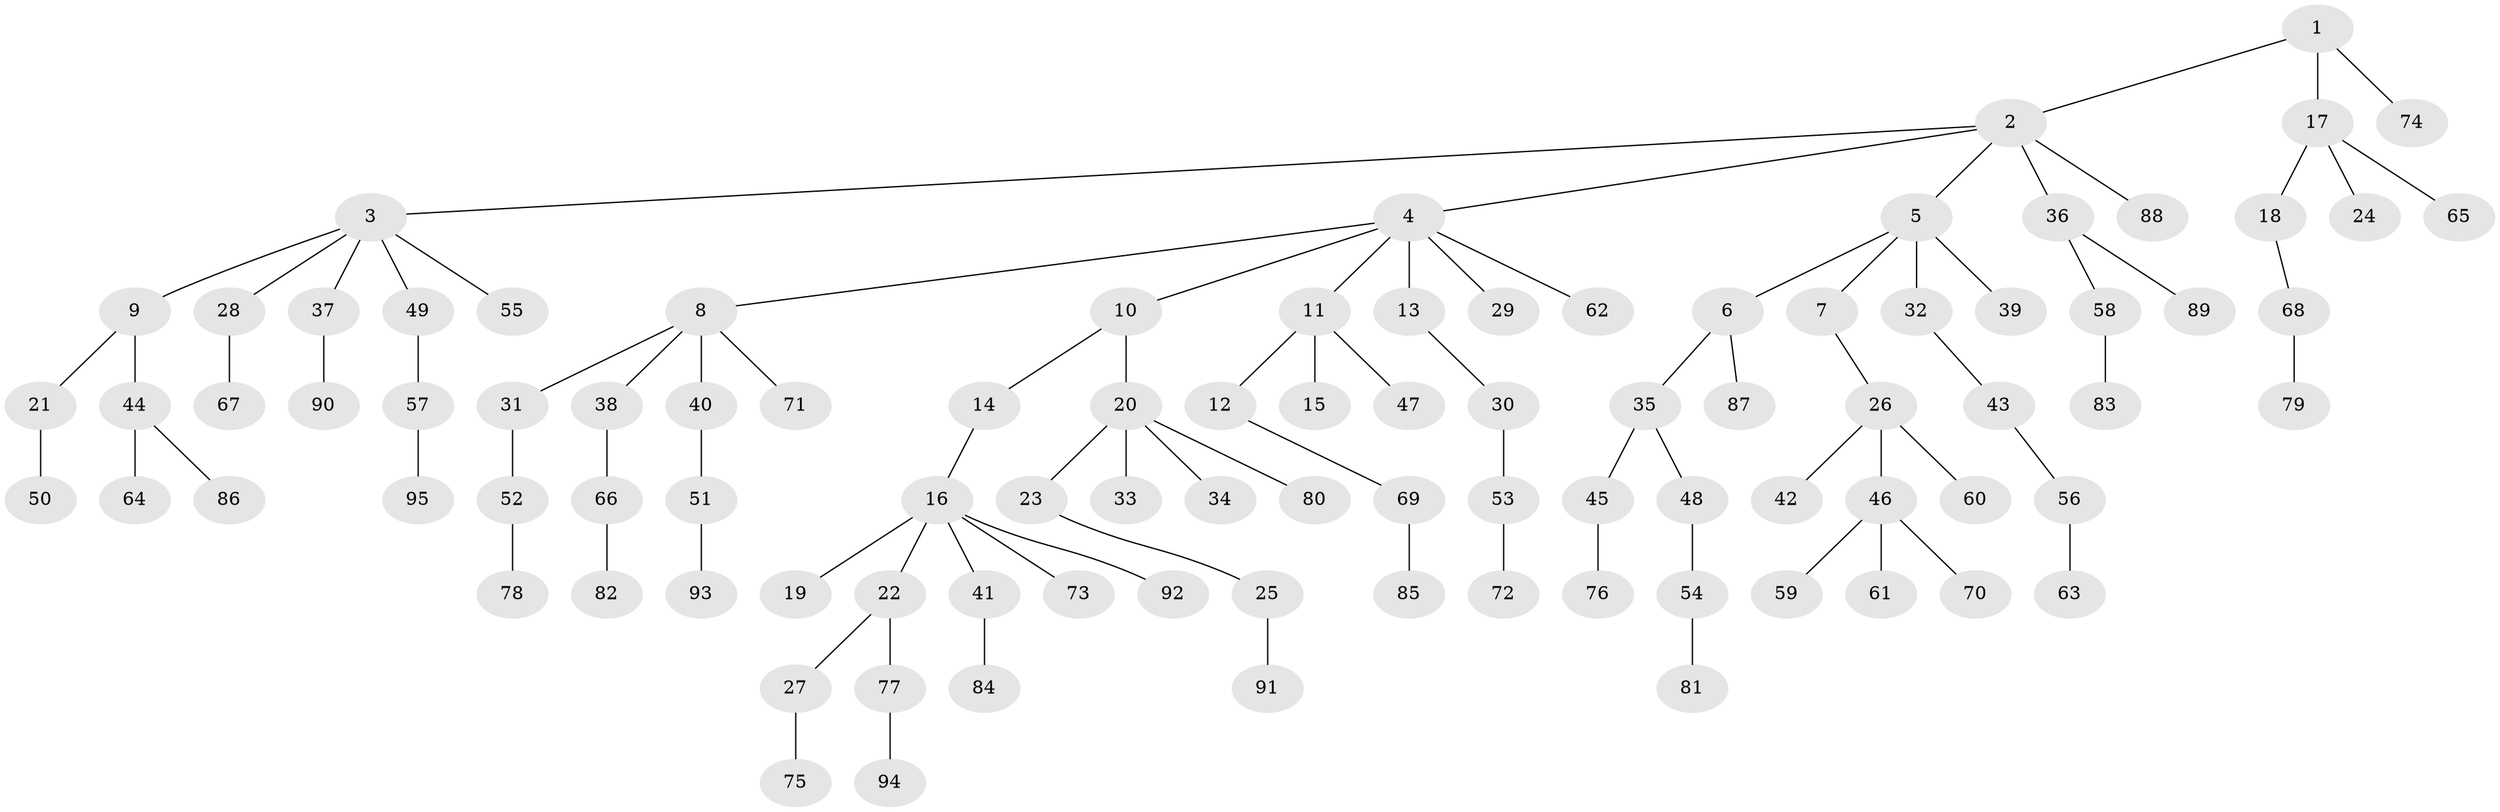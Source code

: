 // coarse degree distribution, {2: 0.234375, 10: 0.015625, 9: 0.015625, 5: 0.046875, 4: 0.03125, 3: 0.09375, 1: 0.5625}
// Generated by graph-tools (version 1.1) at 2025/24/03/03/25 07:24:05]
// undirected, 95 vertices, 94 edges
graph export_dot {
graph [start="1"]
  node [color=gray90,style=filled];
  1;
  2;
  3;
  4;
  5;
  6;
  7;
  8;
  9;
  10;
  11;
  12;
  13;
  14;
  15;
  16;
  17;
  18;
  19;
  20;
  21;
  22;
  23;
  24;
  25;
  26;
  27;
  28;
  29;
  30;
  31;
  32;
  33;
  34;
  35;
  36;
  37;
  38;
  39;
  40;
  41;
  42;
  43;
  44;
  45;
  46;
  47;
  48;
  49;
  50;
  51;
  52;
  53;
  54;
  55;
  56;
  57;
  58;
  59;
  60;
  61;
  62;
  63;
  64;
  65;
  66;
  67;
  68;
  69;
  70;
  71;
  72;
  73;
  74;
  75;
  76;
  77;
  78;
  79;
  80;
  81;
  82;
  83;
  84;
  85;
  86;
  87;
  88;
  89;
  90;
  91;
  92;
  93;
  94;
  95;
  1 -- 2;
  1 -- 17;
  1 -- 74;
  2 -- 3;
  2 -- 4;
  2 -- 5;
  2 -- 36;
  2 -- 88;
  3 -- 9;
  3 -- 28;
  3 -- 37;
  3 -- 49;
  3 -- 55;
  4 -- 8;
  4 -- 10;
  4 -- 11;
  4 -- 13;
  4 -- 29;
  4 -- 62;
  5 -- 6;
  5 -- 7;
  5 -- 32;
  5 -- 39;
  6 -- 35;
  6 -- 87;
  7 -- 26;
  8 -- 31;
  8 -- 38;
  8 -- 40;
  8 -- 71;
  9 -- 21;
  9 -- 44;
  10 -- 14;
  10 -- 20;
  11 -- 12;
  11 -- 15;
  11 -- 47;
  12 -- 69;
  13 -- 30;
  14 -- 16;
  16 -- 19;
  16 -- 22;
  16 -- 41;
  16 -- 73;
  16 -- 92;
  17 -- 18;
  17 -- 24;
  17 -- 65;
  18 -- 68;
  20 -- 23;
  20 -- 33;
  20 -- 34;
  20 -- 80;
  21 -- 50;
  22 -- 27;
  22 -- 77;
  23 -- 25;
  25 -- 91;
  26 -- 42;
  26 -- 46;
  26 -- 60;
  27 -- 75;
  28 -- 67;
  30 -- 53;
  31 -- 52;
  32 -- 43;
  35 -- 45;
  35 -- 48;
  36 -- 58;
  36 -- 89;
  37 -- 90;
  38 -- 66;
  40 -- 51;
  41 -- 84;
  43 -- 56;
  44 -- 64;
  44 -- 86;
  45 -- 76;
  46 -- 59;
  46 -- 61;
  46 -- 70;
  48 -- 54;
  49 -- 57;
  51 -- 93;
  52 -- 78;
  53 -- 72;
  54 -- 81;
  56 -- 63;
  57 -- 95;
  58 -- 83;
  66 -- 82;
  68 -- 79;
  69 -- 85;
  77 -- 94;
}
